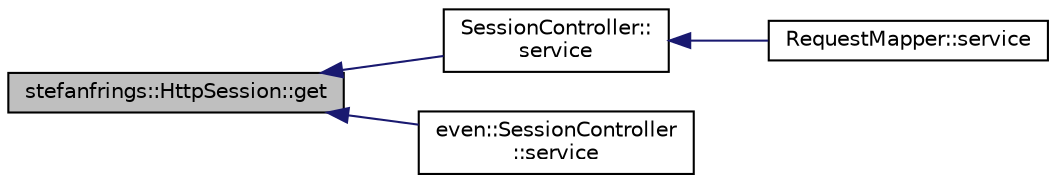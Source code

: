 digraph "stefanfrings::HttpSession::get"
{
  edge [fontname="Helvetica",fontsize="10",labelfontname="Helvetica",labelfontsize="10"];
  node [fontname="Helvetica",fontsize="10",shape=record];
  rankdir="LR";
  Node12 [label="stefanfrings::HttpSession::get",height=0.2,width=0.4,color="black", fillcolor="grey75", style="filled", fontcolor="black"];
  Node12 -> Node13 [dir="back",color="midnightblue",fontsize="10",style="solid"];
  Node13 [label="SessionController::\lservice",height=0.2,width=0.4,color="black", fillcolor="white", style="filled",URL="$class_session_controller.html#a2eb65af29d53ff51d709cc892611d5a9"];
  Node13 -> Node14 [dir="back",color="midnightblue",fontsize="10",style="solid"];
  Node14 [label="RequestMapper::service",height=0.2,width=0.4,color="black", fillcolor="white", style="filled",URL="$class_request_mapper.html#a5faa3e99e8599b260d2c9ec1479b6419"];
  Node12 -> Node15 [dir="back",color="midnightblue",fontsize="10",style="solid"];
  Node15 [label="even::SessionController\l::service",height=0.2,width=0.4,color="black", fillcolor="white", style="filled",URL="$classeven_1_1_session_controller.html#a2eb65af29d53ff51d709cc892611d5a9"];
}

